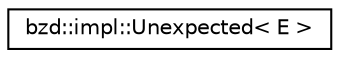 digraph "Graphical Class Hierarchy"
{
  edge [fontname="Helvetica",fontsize="10",labelfontname="Helvetica",labelfontsize="10"];
  node [fontname="Helvetica",fontsize="10",shape=record];
  rankdir="LR";
  Node0 [label="bzd::impl::Unexpected\< E \>",height=0.2,width=0.4,color="black", fillcolor="white", style="filled",URL="$classbzd_1_1impl_1_1Unexpected.html"];
}
